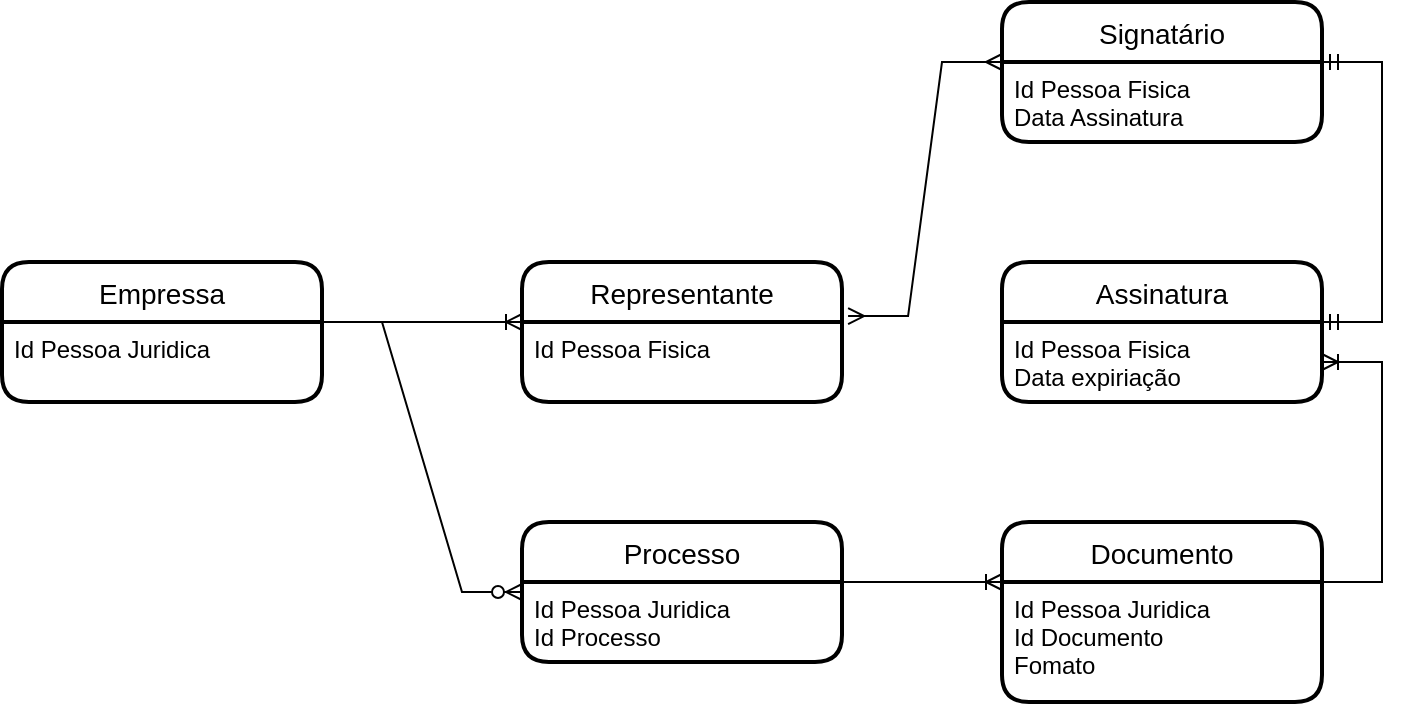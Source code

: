 <mxfile version="17.2.4" type="device"><diagram id="D1Zn5--lm-jpgpTN44Mp" name="Página-1"><mxGraphModel dx="868" dy="553" grid="1" gridSize="10" guides="1" tooltips="1" connect="1" arrows="1" fold="1" page="1" pageScale="1" pageWidth="827" pageHeight="1169" math="0" shadow="0"><root><mxCell id="0"/><mxCell id="1" parent="0"/><mxCell id="nbqnEYWbs8YY3dbWF3QW-1" value="Empressa" style="swimlane;childLayout=stackLayout;horizontal=1;startSize=30;horizontalStack=0;rounded=1;fontSize=14;fontStyle=0;strokeWidth=2;resizeParent=0;resizeLast=1;shadow=0;dashed=0;align=center;" vertex="1" parent="1"><mxGeometry x="140" y="180" width="160" height="70" as="geometry"><mxRectangle x="330" y="230" width="70" height="30" as="alternateBounds"/></mxGeometry></mxCell><mxCell id="nbqnEYWbs8YY3dbWF3QW-2" value="Id Pessoa Juridica" style="align=left;strokeColor=none;fillColor=none;spacingLeft=4;fontSize=12;verticalAlign=top;resizable=0;rotatable=0;part=1;" vertex="1" parent="nbqnEYWbs8YY3dbWF3QW-1"><mxGeometry y="30" width="160" height="40" as="geometry"/></mxCell><mxCell id="nbqnEYWbs8YY3dbWF3QW-5" value="Representante" style="swimlane;childLayout=stackLayout;horizontal=1;startSize=30;horizontalStack=0;rounded=1;fontSize=14;fontStyle=0;strokeWidth=2;resizeParent=0;resizeLast=1;shadow=0;dashed=0;align=center;" vertex="1" parent="1"><mxGeometry x="400" y="180" width="160" height="70" as="geometry"><mxRectangle x="330" y="230" width="70" height="30" as="alternateBounds"/></mxGeometry></mxCell><mxCell id="nbqnEYWbs8YY3dbWF3QW-6" value="Id Pessoa Fisica" style="align=left;strokeColor=none;fillColor=none;spacingLeft=4;fontSize=12;verticalAlign=top;resizable=0;rotatable=0;part=1;" vertex="1" parent="nbqnEYWbs8YY3dbWF3QW-5"><mxGeometry y="30" width="160" height="40" as="geometry"/></mxCell><mxCell id="nbqnEYWbs8YY3dbWF3QW-9" value="" style="edgeStyle=entityRelationEdgeStyle;fontSize=12;html=1;endArrow=ERoneToMany;rounded=0;entryX=0;entryY=0;entryDx=0;entryDy=0;exitX=1;exitY=0;exitDx=0;exitDy=0;" edge="1" parent="1" source="nbqnEYWbs8YY3dbWF3QW-2" target="nbqnEYWbs8YY3dbWF3QW-6"><mxGeometry width="100" height="100" relative="1" as="geometry"><mxPoint x="290" y="360" as="sourcePoint"/><mxPoint x="390" y="260" as="targetPoint"/></mxGeometry></mxCell><mxCell id="nbqnEYWbs8YY3dbWF3QW-12" value="Processo" style="swimlane;childLayout=stackLayout;horizontal=1;startSize=30;horizontalStack=0;rounded=1;fontSize=14;fontStyle=0;strokeWidth=2;resizeParent=0;resizeLast=1;shadow=0;dashed=0;align=center;" vertex="1" parent="1"><mxGeometry x="400" y="310" width="160" height="70" as="geometry"><mxRectangle x="330" y="230" width="70" height="30" as="alternateBounds"/></mxGeometry></mxCell><mxCell id="nbqnEYWbs8YY3dbWF3QW-13" value="Id Pessoa Juridica&#10;Id Processo" style="align=left;strokeColor=none;fillColor=none;spacingLeft=4;fontSize=12;verticalAlign=top;resizable=0;rotatable=0;part=1;" vertex="1" parent="nbqnEYWbs8YY3dbWF3QW-12"><mxGeometry y="30" width="160" height="40" as="geometry"/></mxCell><mxCell id="nbqnEYWbs8YY3dbWF3QW-16" value="" style="edgeStyle=entityRelationEdgeStyle;fontSize=12;html=1;endArrow=ERzeroToMany;endFill=1;rounded=0;entryX=0;entryY=0.5;entryDx=0;entryDy=0;exitX=1;exitY=0;exitDx=0;exitDy=0;" edge="1" parent="1" source="nbqnEYWbs8YY3dbWF3QW-2" target="nbqnEYWbs8YY3dbWF3QW-12"><mxGeometry width="100" height="100" relative="1" as="geometry"><mxPoint x="360" y="410" as="sourcePoint"/><mxPoint x="460" y="310" as="targetPoint"/></mxGeometry></mxCell><mxCell id="nbqnEYWbs8YY3dbWF3QW-19" value="Documento" style="swimlane;childLayout=stackLayout;horizontal=1;startSize=30;horizontalStack=0;rounded=1;fontSize=14;fontStyle=0;strokeWidth=2;resizeParent=0;resizeLast=1;shadow=0;dashed=0;align=center;" vertex="1" parent="1"><mxGeometry x="640" y="310" width="160" height="90" as="geometry"><mxRectangle x="330" y="230" width="70" height="30" as="alternateBounds"/></mxGeometry></mxCell><mxCell id="nbqnEYWbs8YY3dbWF3QW-20" value="Id Pessoa Juridica&#10;Id Documento&#10;Fomato" style="align=left;strokeColor=none;fillColor=none;spacingLeft=4;fontSize=12;verticalAlign=top;resizable=0;rotatable=0;part=1;" vertex="1" parent="nbqnEYWbs8YY3dbWF3QW-19"><mxGeometry y="30" width="160" height="60" as="geometry"/></mxCell><mxCell id="nbqnEYWbs8YY3dbWF3QW-22" value="" style="edgeStyle=entityRelationEdgeStyle;fontSize=12;html=1;endArrow=ERoneToMany;rounded=0;exitX=1;exitY=0;exitDx=0;exitDy=0;entryX=0;entryY=0;entryDx=0;entryDy=0;" edge="1" parent="1" source="nbqnEYWbs8YY3dbWF3QW-13" target="nbqnEYWbs8YY3dbWF3QW-20"><mxGeometry width="100" height="100" relative="1" as="geometry"><mxPoint x="560" y="360" as="sourcePoint"/><mxPoint x="640" y="350" as="targetPoint"/></mxGeometry></mxCell><mxCell id="nbqnEYWbs8YY3dbWF3QW-23" value="Assinatura" style="swimlane;childLayout=stackLayout;horizontal=1;startSize=30;horizontalStack=0;rounded=1;fontSize=14;fontStyle=0;strokeWidth=2;resizeParent=0;resizeLast=1;shadow=0;dashed=0;align=center;" vertex="1" parent="1"><mxGeometry x="640" y="180" width="160" height="70" as="geometry"><mxRectangle x="330" y="230" width="70" height="30" as="alternateBounds"/></mxGeometry></mxCell><mxCell id="nbqnEYWbs8YY3dbWF3QW-24" value="Id Pessoa Fisica&#10;Data expiriação" style="align=left;strokeColor=none;fillColor=none;spacingLeft=4;fontSize=12;verticalAlign=top;resizable=0;rotatable=0;part=1;" vertex="1" parent="nbqnEYWbs8YY3dbWF3QW-23"><mxGeometry y="30" width="160" height="40" as="geometry"/></mxCell><mxCell id="nbqnEYWbs8YY3dbWF3QW-27" value="Signatário" style="swimlane;childLayout=stackLayout;horizontal=1;startSize=30;horizontalStack=0;rounded=1;fontSize=14;fontStyle=0;strokeWidth=2;resizeParent=0;resizeLast=1;shadow=0;dashed=0;align=center;" vertex="1" parent="1"><mxGeometry x="640" y="50" width="160" height="70" as="geometry"><mxRectangle x="330" y="230" width="70" height="30" as="alternateBounds"/></mxGeometry></mxCell><mxCell id="nbqnEYWbs8YY3dbWF3QW-28" value="Id Pessoa Fisica&#10;Data Assinatura" style="align=left;strokeColor=none;fillColor=none;spacingLeft=4;fontSize=12;verticalAlign=top;resizable=0;rotatable=0;part=1;" vertex="1" parent="nbqnEYWbs8YY3dbWF3QW-27"><mxGeometry y="30" width="160" height="40" as="geometry"/></mxCell><mxCell id="nbqnEYWbs8YY3dbWF3QW-30" value="" style="edgeStyle=entityRelationEdgeStyle;fontSize=12;html=1;endArrow=ERmany;startArrow=ERmany;rounded=0;exitX=1.019;exitY=0.386;exitDx=0;exitDy=0;exitPerimeter=0;entryX=0;entryY=0;entryDx=0;entryDy=0;" edge="1" parent="1" source="nbqnEYWbs8YY3dbWF3QW-5" target="nbqnEYWbs8YY3dbWF3QW-28"><mxGeometry width="100" height="100" relative="1" as="geometry"><mxPoint x="460" y="150" as="sourcePoint"/><mxPoint x="560" y="50" as="targetPoint"/></mxGeometry></mxCell><mxCell id="nbqnEYWbs8YY3dbWF3QW-31" value="" style="edgeStyle=entityRelationEdgeStyle;fontSize=12;html=1;endArrow=ERmandOne;startArrow=ERmandOne;rounded=0;entryX=1;entryY=0;entryDx=0;entryDy=0;exitX=1;exitY=0;exitDx=0;exitDy=0;" edge="1" parent="1" source="nbqnEYWbs8YY3dbWF3QW-24" target="nbqnEYWbs8YY3dbWF3QW-28"><mxGeometry width="100" height="100" relative="1" as="geometry"><mxPoint x="480" y="350" as="sourcePoint"/><mxPoint x="580" y="250" as="targetPoint"/></mxGeometry></mxCell><mxCell id="nbqnEYWbs8YY3dbWF3QW-33" value="" style="edgeStyle=entityRelationEdgeStyle;fontSize=12;html=1;endArrow=ERoneToMany;rounded=0;exitX=1;exitY=0;exitDx=0;exitDy=0;" edge="1" parent="1" source="nbqnEYWbs8YY3dbWF3QW-20" target="nbqnEYWbs8YY3dbWF3QW-24"><mxGeometry width="100" height="100" relative="1" as="geometry"><mxPoint x="810" y="350" as="sourcePoint"/><mxPoint x="910" y="250" as="targetPoint"/></mxGeometry></mxCell></root></mxGraphModel></diagram></mxfile>